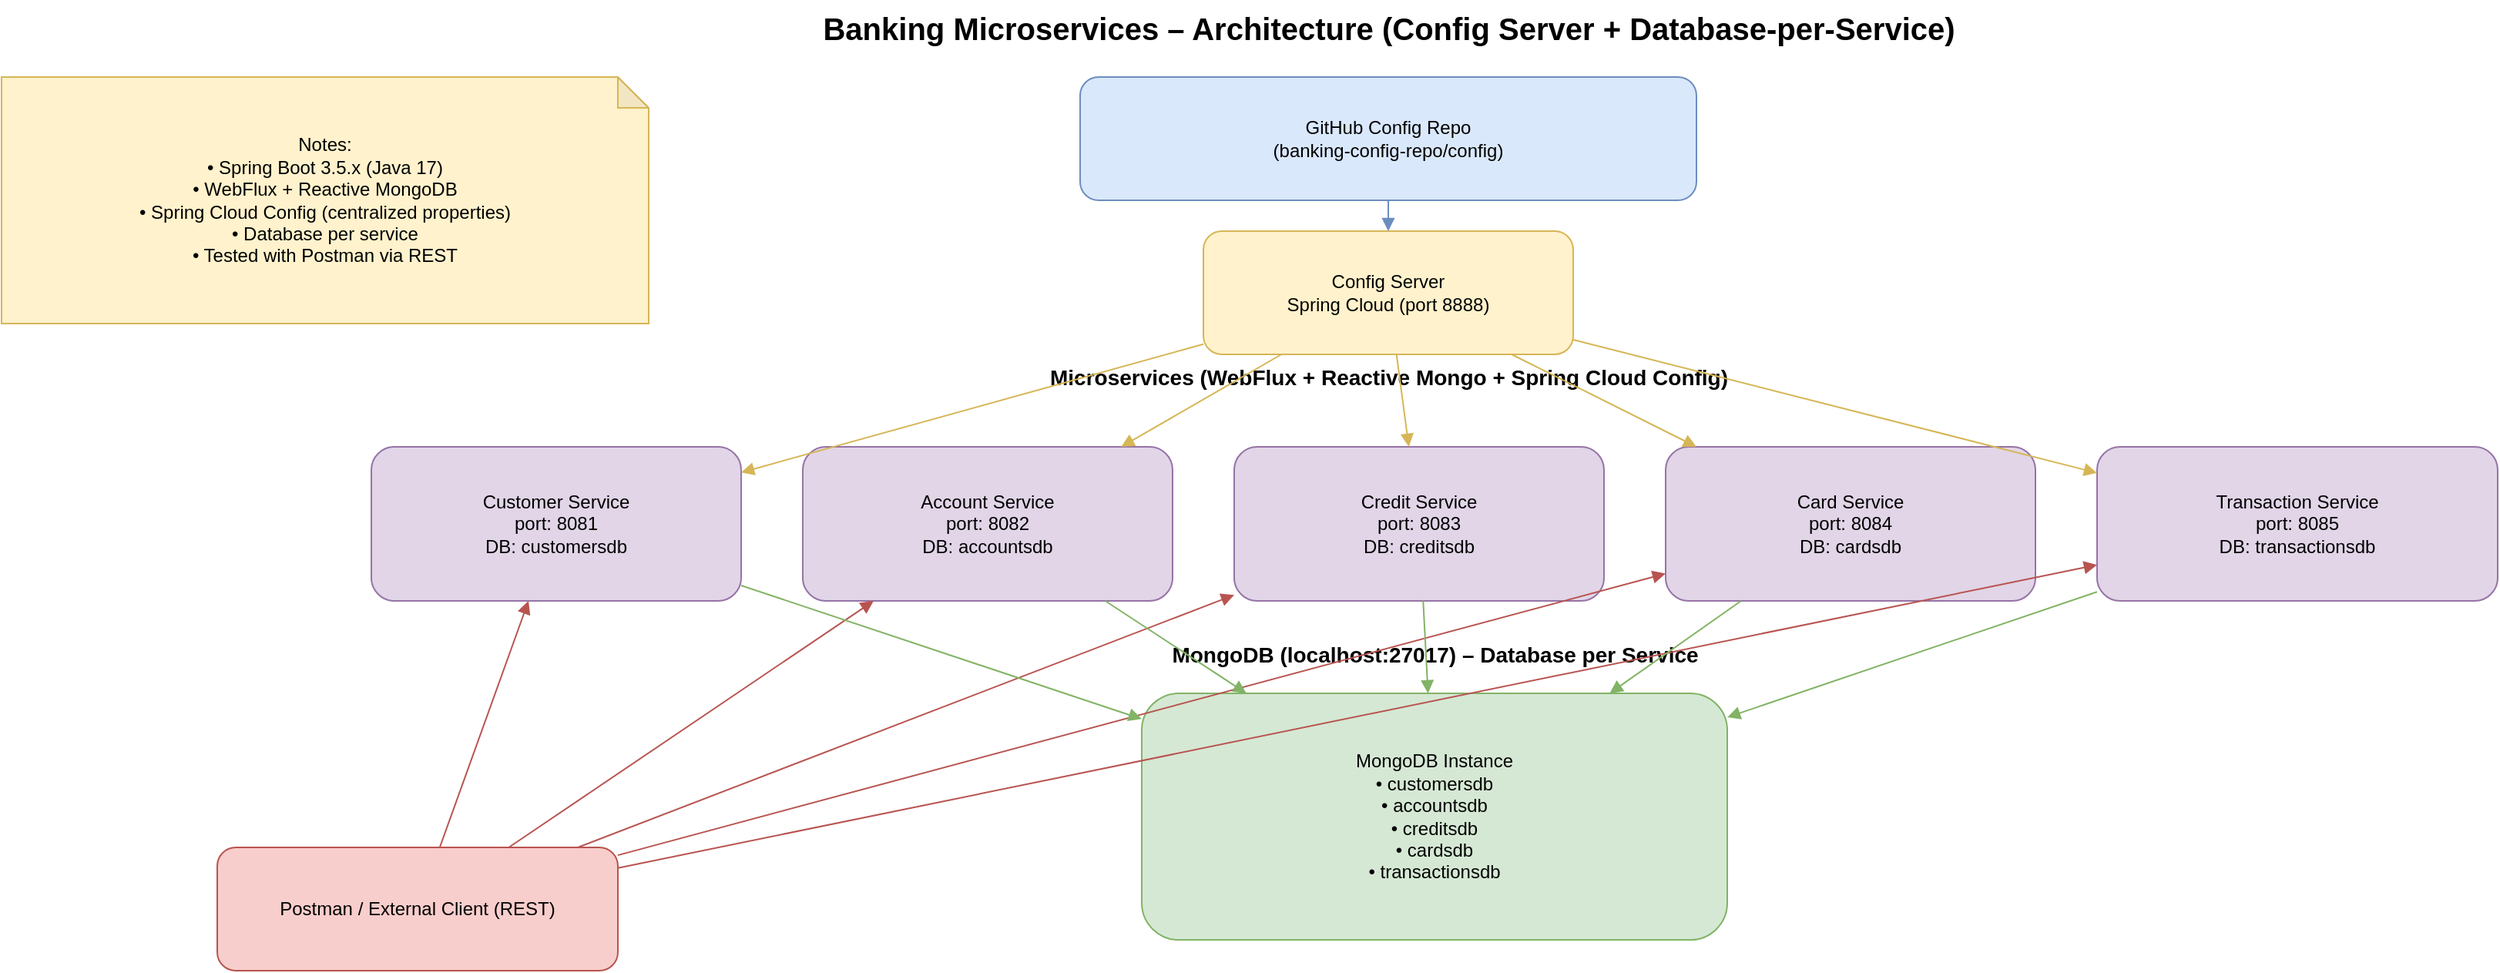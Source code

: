 <mxfile version="28.2.5">
  <diagram id="arch" name="Architecture">
    <mxGraphModel dx="967" dy="775" grid="1" gridSize="10" guides="1" tooltips="1" connect="1" arrows="1" fold="1" page="1" pageScale="1" pageWidth="1920" pageHeight="1080" math="0" shadow="0">
      <root>
        <mxCell id="0" />
        <mxCell id="1" parent="0" />
        <mxCell id="title" value="Banking Microservices – Architecture (Config Server + Database-per-Service)" style="text;html=1;strokeColor=none;fillColor=none;fontSize=20;fontStyle=1;align=center;" parent="1" vertex="1">
          <mxGeometry x="260" y="10" width="1400" height="40" as="geometry" />
        </mxCell>
        <mxCell id="git" value="GitHub Config Repo&#xa;(banking-config-repo/config)" style="rounded=1;whiteSpace=wrap;html=1;fillColor=#dae8fc;strokeColor=#6c8ebf;" parent="1" vertex="1">
          <mxGeometry x="760" y="60" width="400" height="80" as="geometry" />
        </mxCell>
        <mxCell id="configServer" value="Config Server&#xa;Spring Cloud (port 8888)" style="rounded=1;whiteSpace=wrap;html=1;fillColor=#fff2cc;strokeColor=#d6b656;" parent="1" vertex="1">
          <mxGeometry x="840" y="160" width="240" height="80" as="geometry" />
        </mxCell>
        <mxCell id="postman" value="Postman / External Client (REST)" style="rounded=1;whiteSpace=wrap;html=1;fillColor=#f8cecc;strokeColor=#b85450;" parent="1" vertex="1">
          <mxGeometry x="200" y="560" width="260" height="80" as="geometry" />
        </mxCell>
        <mxCell id="servicesLabel" value="Microservices (WebFlux + Reactive Mongo + Spring Cloud Config)" style="text;html=1;strokeColor=none;fillColor=none;fontSize=14;fontStyle=1;align=center;" parent="1" vertex="1">
          <mxGeometry x="680" y="240" width="560" height="30" as="geometry" />
        </mxCell>
        <mxCell id="customer" value="Customer Service&#xa;port: 8081&#xa;DB: customersdb" style="rounded=1;whiteSpace=wrap;html=1;fillColor=#e1d5e7;strokeColor=#9673a6;" parent="1" vertex="1">
          <mxGeometry x="300" y="300" width="240" height="100" as="geometry" />
        </mxCell>
        <mxCell id="account" value="Account Service&#xa;port: 8082&#xa;DB: accountsdb" style="rounded=1;whiteSpace=wrap;html=1;fillColor=#e1d5e7;strokeColor=#9673a6;" parent="1" vertex="1">
          <mxGeometry x="580" y="300" width="240" height="100" as="geometry" />
        </mxCell>
        <mxCell id="credit" value="Credit Service&#xa;port: 8083&#xa;DB: creditsdb" style="rounded=1;whiteSpace=wrap;html=1;fillColor=#e1d5e7;strokeColor=#9673a6;" parent="1" vertex="1">
          <mxGeometry x="860" y="300" width="240" height="100" as="geometry" />
        </mxCell>
        <mxCell id="card" value="Card Service&#xa;port: 8084&#xa;DB: cardsdb" style="rounded=1;whiteSpace=wrap;html=1;fillColor=#e1d5e7;strokeColor=#9673a6;" parent="1" vertex="1">
          <mxGeometry x="1140" y="300" width="240" height="100" as="geometry" />
        </mxCell>
        <mxCell id="transaction" value="Transaction Service&#xa;port: 8085&#xa;DB: transactionsdb" style="rounded=1;whiteSpace=wrap;html=1;fillColor=#e1d5e7;strokeColor=#9673a6;" parent="1" vertex="1">
          <mxGeometry x="1420" y="300" width="260" height="100" as="geometry" />
        </mxCell>
        <mxCell id="mongoLabel" value="MongoDB (localhost:27017) – Database per Service" style="text;html=1;strokeColor=none;fillColor=none;fontSize=14;fontStyle=1;align=center;" parent="1" vertex="1">
          <mxGeometry x="780" y="420" width="420" height="30" as="geometry" />
        </mxCell>
        <mxCell id="mongo" value="MongoDB Instance&#xa;• customersdb&#xa;• accountsdb&#xa;• creditsdb&#xa;• cardsdb&#xa;• transactionsdb" style="rounded=1;whiteSpace=wrap;html=1;fillColor=#d5e8d4;strokeColor=#82b366;" parent="1" vertex="1">
          <mxGeometry x="800" y="460" width="380" height="160" as="geometry" />
        </mxCell>
        <mxCell id="edge-git-config" style="endArrow=block;strokeColor=#6c8ebf;" parent="1" source="git" target="configServer" edge="1">
          <mxGeometry relative="1" as="geometry" />
        </mxCell>
        <mxCell id="edge-conf-customer" style="endArrow=block;strokeColor=#d6b656;" parent="1" source="configServer" target="customer" edge="1">
          <mxGeometry relative="1" as="geometry" />
        </mxCell>
        <mxCell id="edge-conf-account" style="endArrow=block;strokeColor=#d6b656;" parent="1" source="configServer" target="account" edge="1">
          <mxGeometry relative="1" as="geometry" />
        </mxCell>
        <mxCell id="edge-conf-credit" style="endArrow=block;strokeColor=#d6b656;" parent="1" source="configServer" target="credit" edge="1">
          <mxGeometry relative="1" as="geometry" />
        </mxCell>
        <mxCell id="edge-conf-card" style="endArrow=block;strokeColor=#d6b656;" parent="1" source="configServer" target="card" edge="1">
          <mxGeometry relative="1" as="geometry" />
        </mxCell>
        <mxCell id="edge-conf-transaction" style="endArrow=block;strokeColor=#d6b656;" parent="1" source="configServer" target="transaction" edge="1">
          <mxGeometry relative="1" as="geometry" />
        </mxCell>
        <mxCell id="edge-postman-customer" style="endArrow=block;strokeColor=#b85450;" parent="1" source="postman" target="customer" edge="1">
          <mxGeometry relative="1" as="geometry" />
        </mxCell>
        <mxCell id="edge-postman-account" style="endArrow=block;strokeColor=#b85450;" parent="1" source="postman" target="account" edge="1">
          <mxGeometry relative="1" as="geometry" />
        </mxCell>
        <mxCell id="edge-postman-credit" style="endArrow=block;strokeColor=#b85450;" parent="1" source="postman" target="credit" edge="1">
          <mxGeometry relative="1" as="geometry" />
        </mxCell>
        <mxCell id="edge-postman-card" style="endArrow=block;strokeColor=#b85450;" parent="1" source="postman" target="card" edge="1">
          <mxGeometry relative="1" as="geometry" />
        </mxCell>
        <mxCell id="edge-postman-transaction" style="endArrow=block;strokeColor=#b85450;" parent="1" source="postman" target="transaction" edge="1">
          <mxGeometry relative="1" as="geometry" />
        </mxCell>
        <mxCell id="edge-customer-mongo" style="endArrow=block;strokeColor=#82b366;" parent="1" source="customer" target="mongo" edge="1">
          <mxGeometry relative="1" as="geometry" />
        </mxCell>
        <mxCell id="edge-account-mongo" style="endArrow=block;strokeColor=#82b366;" parent="1" source="account" target="mongo" edge="1">
          <mxGeometry relative="1" as="geometry" />
        </mxCell>
        <mxCell id="edge-credit-mongo" style="endArrow=block;strokeColor=#82b366;" parent="1" source="credit" target="mongo" edge="1">
          <mxGeometry relative="1" as="geometry" />
        </mxCell>
        <mxCell id="edge-card-mongo" style="endArrow=block;strokeColor=#82b366;" parent="1" source="card" target="mongo" edge="1">
          <mxGeometry relative="1" as="geometry" />
        </mxCell>
        <mxCell id="edge-transaction-mongo" style="endArrow=block;strokeColor=#82b366;" parent="1" source="transaction" target="mongo" edge="1">
          <mxGeometry relative="1" as="geometry" />
        </mxCell>
        <mxCell id="note1" value="Notes:&#xa;• Spring Boot 3.5.x (Java 17)&#xa;• WebFlux + Reactive MongoDB&#xa;• Spring Cloud Config (centralized properties)&#xa;• Database per service&#xa;• Tested with Postman via REST" style="shape=note;whiteSpace=wrap;html=1;backgroundOutline=1;darkOpacity=0.05;size=20;fillColor=#fff2cc;strokeColor=#d6b656;" parent="1" vertex="1">
          <mxGeometry x="60" y="60" width="420" height="160" as="geometry" />
        </mxCell>
      </root>
    </mxGraphModel>
  </diagram>
</mxfile>
